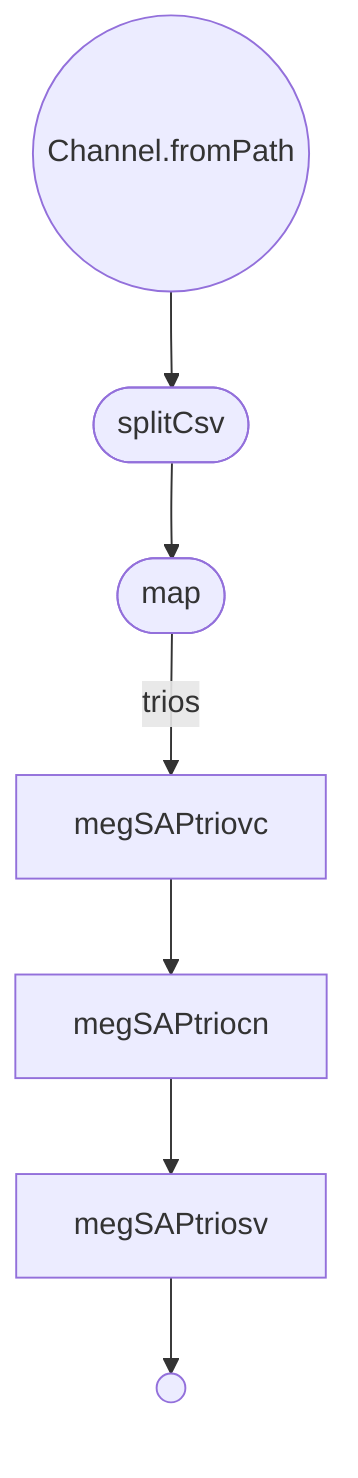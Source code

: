 flowchart TD
    p0((Channel.fromPath))
    p1([splitCsv])
    p2([map])
    p3[megSAPtriovc]
    p4[megSAPtriocn]
    p5[megSAPtriosv]
    p6(( ))
    p0 --> p1
    p1 --> p2
    p2 -->|trios| p3
    p3 --> p4
    p4 --> p5
    p5 --> p6